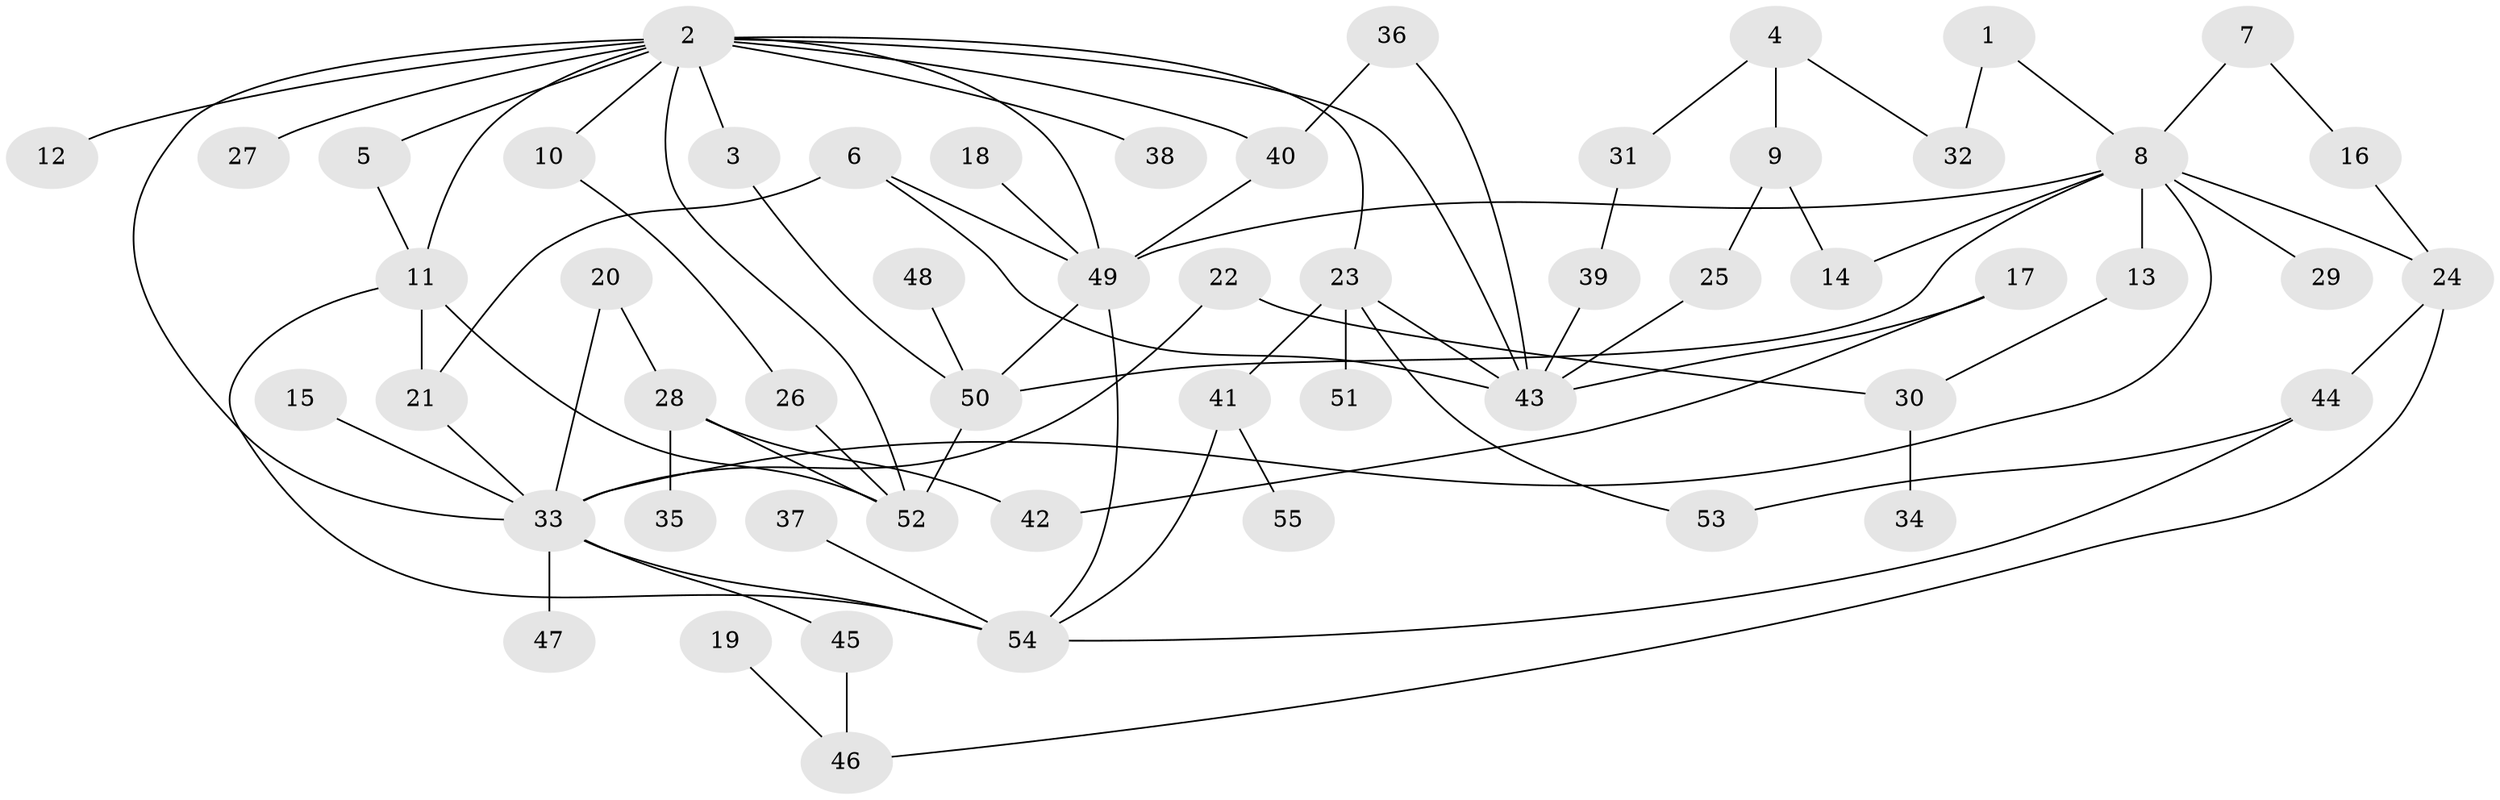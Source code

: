 // original degree distribution, {5: 0.045454545454545456, 8: 0.00909090909090909, 7: 0.01818181818181818, 6: 0.02727272727272727, 2: 0.3181818181818182, 1: 0.2909090909090909, 3: 0.19090909090909092, 4: 0.1}
// Generated by graph-tools (version 1.1) at 2025/49/03/09/25 03:49:20]
// undirected, 55 vertices, 80 edges
graph export_dot {
graph [start="1"]
  node [color=gray90,style=filled];
  1;
  2;
  3;
  4;
  5;
  6;
  7;
  8;
  9;
  10;
  11;
  12;
  13;
  14;
  15;
  16;
  17;
  18;
  19;
  20;
  21;
  22;
  23;
  24;
  25;
  26;
  27;
  28;
  29;
  30;
  31;
  32;
  33;
  34;
  35;
  36;
  37;
  38;
  39;
  40;
  41;
  42;
  43;
  44;
  45;
  46;
  47;
  48;
  49;
  50;
  51;
  52;
  53;
  54;
  55;
  1 -- 8 [weight=1.0];
  1 -- 32 [weight=1.0];
  2 -- 3 [weight=1.0];
  2 -- 5 [weight=1.0];
  2 -- 10 [weight=1.0];
  2 -- 11 [weight=1.0];
  2 -- 12 [weight=1.0];
  2 -- 23 [weight=1.0];
  2 -- 27 [weight=1.0];
  2 -- 33 [weight=1.0];
  2 -- 38 [weight=1.0];
  2 -- 40 [weight=1.0];
  2 -- 43 [weight=2.0];
  2 -- 49 [weight=1.0];
  2 -- 52 [weight=1.0];
  3 -- 50 [weight=1.0];
  4 -- 9 [weight=1.0];
  4 -- 31 [weight=1.0];
  4 -- 32 [weight=1.0];
  5 -- 11 [weight=1.0];
  6 -- 21 [weight=1.0];
  6 -- 43 [weight=1.0];
  6 -- 49 [weight=1.0];
  7 -- 8 [weight=1.0];
  7 -- 16 [weight=1.0];
  8 -- 13 [weight=1.0];
  8 -- 14 [weight=1.0];
  8 -- 24 [weight=1.0];
  8 -- 29 [weight=1.0];
  8 -- 33 [weight=1.0];
  8 -- 49 [weight=1.0];
  8 -- 50 [weight=1.0];
  9 -- 14 [weight=1.0];
  9 -- 25 [weight=1.0];
  10 -- 26 [weight=1.0];
  11 -- 21 [weight=1.0];
  11 -- 52 [weight=1.0];
  11 -- 54 [weight=1.0];
  13 -- 30 [weight=1.0];
  15 -- 33 [weight=1.0];
  16 -- 24 [weight=1.0];
  17 -- 42 [weight=1.0];
  17 -- 43 [weight=1.0];
  18 -- 49 [weight=1.0];
  19 -- 46 [weight=1.0];
  20 -- 28 [weight=1.0];
  20 -- 33 [weight=1.0];
  21 -- 33 [weight=1.0];
  22 -- 30 [weight=1.0];
  22 -- 33 [weight=1.0];
  23 -- 41 [weight=1.0];
  23 -- 43 [weight=1.0];
  23 -- 51 [weight=1.0];
  23 -- 53 [weight=1.0];
  24 -- 44 [weight=1.0];
  24 -- 46 [weight=1.0];
  25 -- 43 [weight=1.0];
  26 -- 52 [weight=1.0];
  28 -- 35 [weight=1.0];
  28 -- 42 [weight=1.0];
  28 -- 52 [weight=1.0];
  30 -- 34 [weight=1.0];
  31 -- 39 [weight=1.0];
  33 -- 45 [weight=1.0];
  33 -- 47 [weight=1.0];
  33 -- 54 [weight=1.0];
  36 -- 40 [weight=1.0];
  36 -- 43 [weight=1.0];
  37 -- 54 [weight=1.0];
  39 -- 43 [weight=1.0];
  40 -- 49 [weight=1.0];
  41 -- 54 [weight=1.0];
  41 -- 55 [weight=1.0];
  44 -- 53 [weight=1.0];
  44 -- 54 [weight=1.0];
  45 -- 46 [weight=1.0];
  48 -- 50 [weight=1.0];
  49 -- 50 [weight=1.0];
  49 -- 54 [weight=1.0];
  50 -- 52 [weight=1.0];
}
